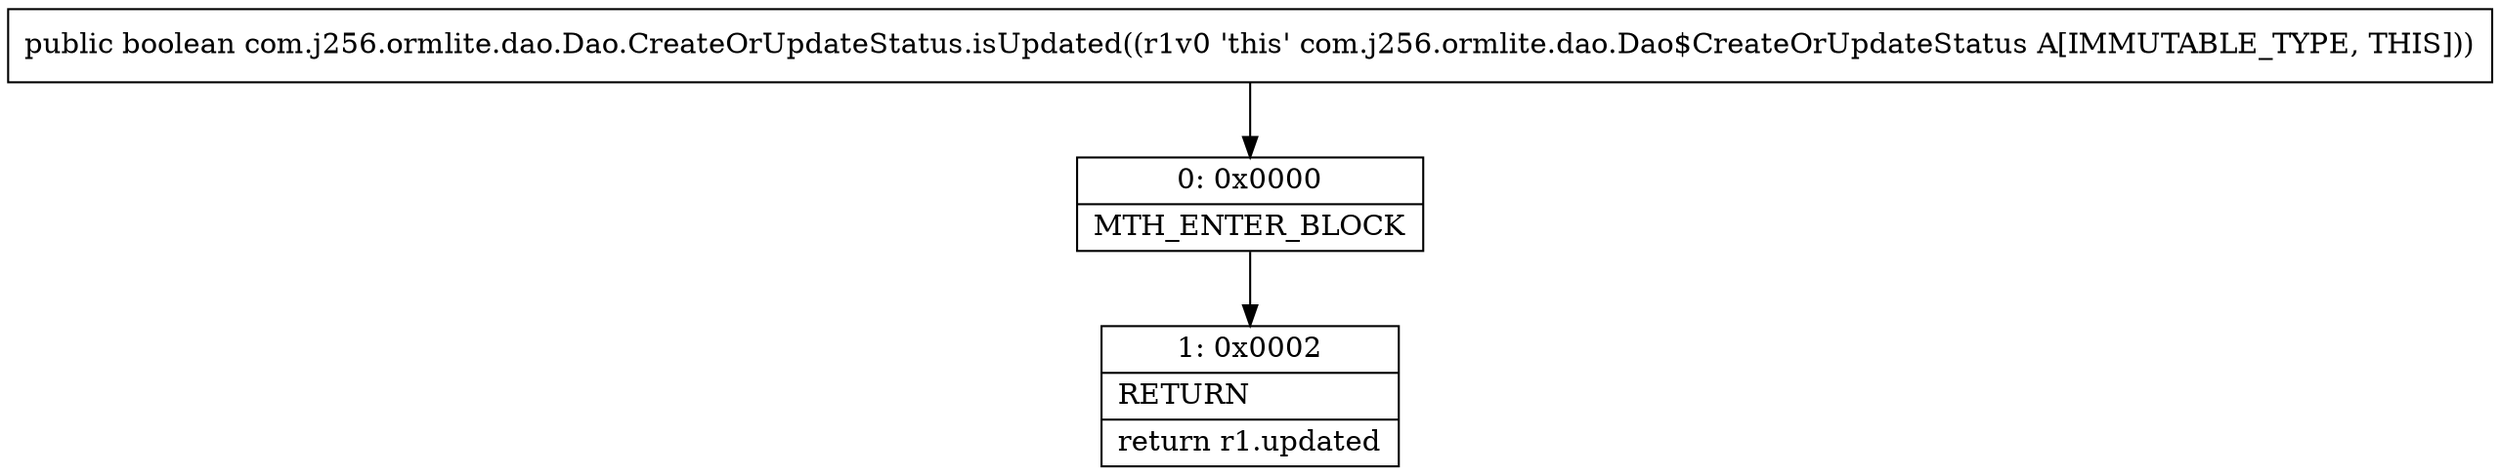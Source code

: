 digraph "CFG forcom.j256.ormlite.dao.Dao.CreateOrUpdateStatus.isUpdated()Z" {
Node_0 [shape=record,label="{0\:\ 0x0000|MTH_ENTER_BLOCK\l}"];
Node_1 [shape=record,label="{1\:\ 0x0002|RETURN\l|return r1.updated\l}"];
MethodNode[shape=record,label="{public boolean com.j256.ormlite.dao.Dao.CreateOrUpdateStatus.isUpdated((r1v0 'this' com.j256.ormlite.dao.Dao$CreateOrUpdateStatus A[IMMUTABLE_TYPE, THIS])) }"];
MethodNode -> Node_0;
Node_0 -> Node_1;
}

